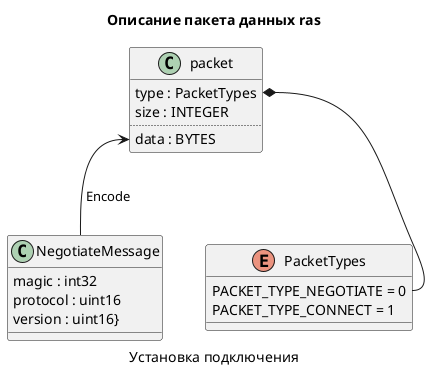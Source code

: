@startuml
'https://plantuml.com/class-diagram

title Описание пакета данных ras
caption Установка подключения
class packet {
  type : PacketTypes
  size : INTEGER
  ..
  data : BYTES
}


class NegotiateMessage {
  magic : int32
  protocol : uint16
  version : uint16}
}

enum PacketTypes {
    PACKET_TYPE_NEGOTIATE = 0
    PACKET_TYPE_CONNECT = 1
}
packet::type *-- PacketTypes::PACKET_TYPE_NEGOTIATE
packet::data <-- NegotiateMessage : Encode

@enduml